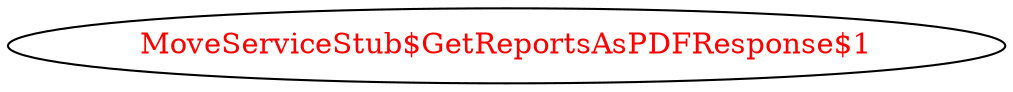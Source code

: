 digraph dependencyGraph {
 concentrate=true;
 ranksep="2.0";
 rankdir="LR"; 
 splines="ortho";
"MoveServiceStub$GetReportsAsPDFResponse$1" [fontcolor="red"];
}